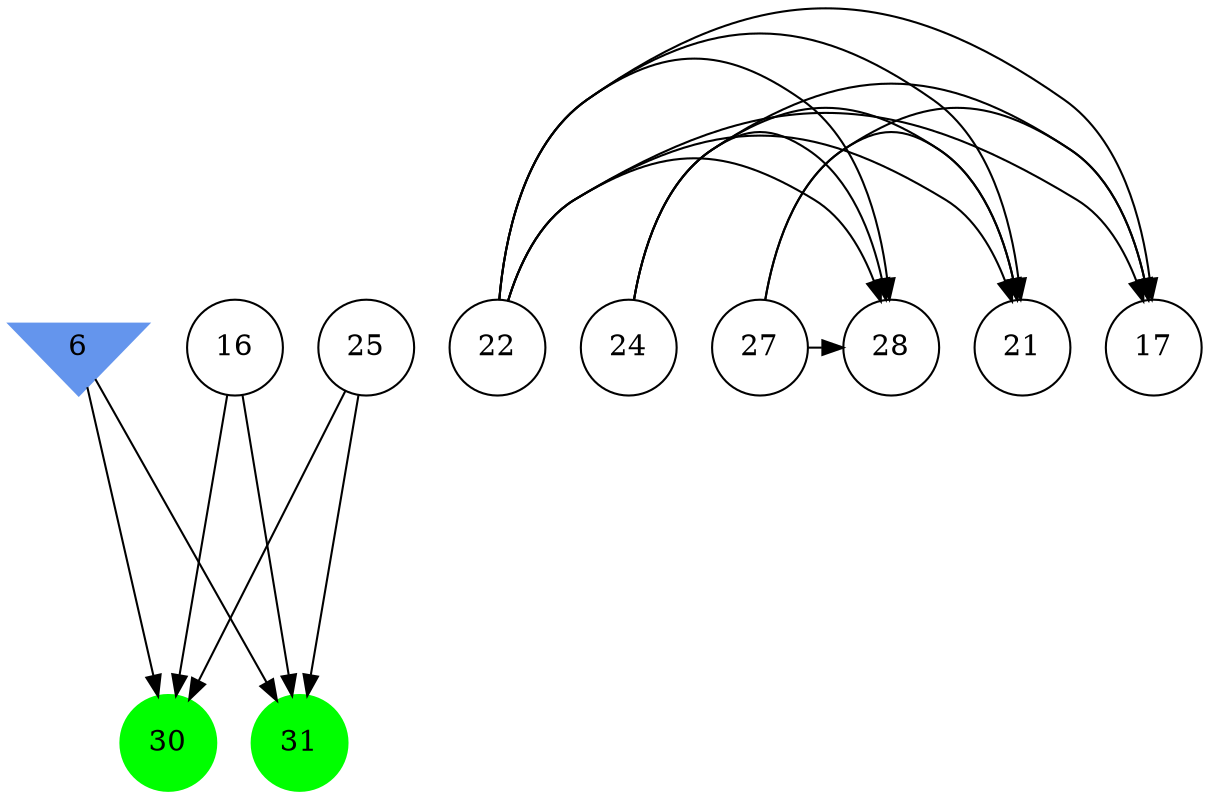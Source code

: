digraph brain {
	ranksep=2.0;
	6 [shape=invtriangle,style=filled,color=cornflowerblue];
	16 [shape=circle,color=black];
	17 [shape=circle,color=black];
	21 [shape=circle,color=black];
	22 [shape=circle,color=black];
	24 [shape=circle,color=black];
	25 [shape=circle,color=black];
	27 [shape=circle,color=black];
	28 [shape=circle,color=black];
	30 [shape=circle,style=filled,color=green];
	31 [shape=circle,style=filled,color=green];
	22	->	28;
	22	->	21;
	22	->	17;
	22	->	28;
	22	->	21;
	22	->	17;
	24	->	28;
	24	->	21;
	24	->	17;
	27	->	28;
	27	->	21;
	27	->	17;
	6	->	31;
	6	->	30;
	16	->	31;
	16	->	30;
	25	->	31;
	25	->	30;
	{ rank=same; 6; }
	{ rank=same; 16; 17; 21; 22; 24; 25; 27; 28; }
	{ rank=same; 30; 31; }
}
